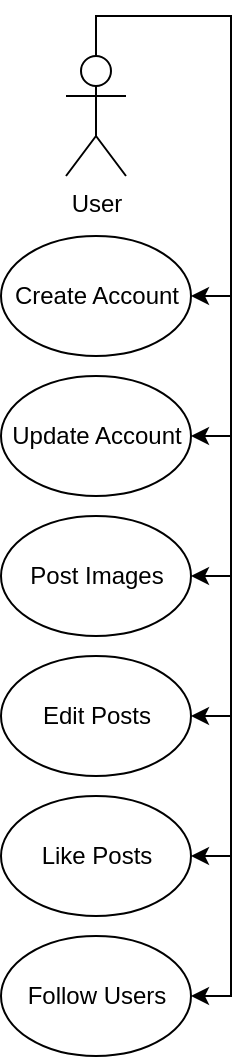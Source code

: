 <mxfile version="14.4.5" type="github">
  <diagram id="xQAQiBnubpCkgWLHh3Rl" name="Page-1">
    <mxGraphModel dx="371" dy="534" grid="1" gridSize="10" guides="1" tooltips="1" connect="1" arrows="1" fold="1" page="1" pageScale="1" pageWidth="850" pageHeight="1100" math="0" shadow="0">
      <root>
        <mxCell id="0" />
        <mxCell id="1" parent="0" />
        <mxCell id="hfRFohdYxngcztOoLjTW-9" style="edgeStyle=orthogonalEdgeStyle;rounded=0;orthogonalLoop=1;jettySize=auto;html=1;exitX=0.5;exitY=0;exitDx=0;exitDy=0;exitPerimeter=0;entryX=1;entryY=0.5;entryDx=0;entryDy=0;" edge="1" parent="1" source="hfRFohdYxngcztOoLjTW-1" target="hfRFohdYxngcztOoLjTW-7">
          <mxGeometry relative="1" as="geometry" />
        </mxCell>
        <mxCell id="hfRFohdYxngcztOoLjTW-10" style="edgeStyle=orthogonalEdgeStyle;rounded=0;orthogonalLoop=1;jettySize=auto;html=1;exitX=0.5;exitY=0;exitDx=0;exitDy=0;exitPerimeter=0;entryX=1;entryY=0.5;entryDx=0;entryDy=0;" edge="1" parent="1" source="hfRFohdYxngcztOoLjTW-1" target="hfRFohdYxngcztOoLjTW-2">
          <mxGeometry relative="1" as="geometry" />
        </mxCell>
        <mxCell id="hfRFohdYxngcztOoLjTW-11" style="edgeStyle=orthogonalEdgeStyle;rounded=0;orthogonalLoop=1;jettySize=auto;html=1;exitX=0.5;exitY=0;exitDx=0;exitDy=0;exitPerimeter=0;entryX=1;entryY=0.5;entryDx=0;entryDy=0;" edge="1" parent="1" source="hfRFohdYxngcztOoLjTW-1" target="hfRFohdYxngcztOoLjTW-3">
          <mxGeometry relative="1" as="geometry" />
        </mxCell>
        <mxCell id="hfRFohdYxngcztOoLjTW-12" style="edgeStyle=orthogonalEdgeStyle;rounded=0;orthogonalLoop=1;jettySize=auto;html=1;exitX=0.5;exitY=0;exitDx=0;exitDy=0;exitPerimeter=0;entryX=1;entryY=0.5;entryDx=0;entryDy=0;" edge="1" parent="1" source="hfRFohdYxngcztOoLjTW-1" target="hfRFohdYxngcztOoLjTW-4">
          <mxGeometry relative="1" as="geometry" />
        </mxCell>
        <mxCell id="hfRFohdYxngcztOoLjTW-13" style="edgeStyle=orthogonalEdgeStyle;rounded=0;orthogonalLoop=1;jettySize=auto;html=1;exitX=0.5;exitY=0;exitDx=0;exitDy=0;exitPerimeter=0;entryX=1;entryY=0.5;entryDx=0;entryDy=0;" edge="1" parent="1" source="hfRFohdYxngcztOoLjTW-1" target="hfRFohdYxngcztOoLjTW-5">
          <mxGeometry relative="1" as="geometry" />
        </mxCell>
        <mxCell id="hfRFohdYxngcztOoLjTW-14" style="edgeStyle=orthogonalEdgeStyle;rounded=0;orthogonalLoop=1;jettySize=auto;html=1;exitX=0.5;exitY=0;exitDx=0;exitDy=0;exitPerimeter=0;entryX=1;entryY=0.5;entryDx=0;entryDy=0;" edge="1" parent="1" source="hfRFohdYxngcztOoLjTW-1" target="hfRFohdYxngcztOoLjTW-6">
          <mxGeometry relative="1" as="geometry" />
        </mxCell>
        <mxCell id="hfRFohdYxngcztOoLjTW-1" value="User" style="shape=umlActor;verticalLabelPosition=bottom;verticalAlign=top;html=1;outlineConnect=0;" vertex="1" parent="1">
          <mxGeometry x="80" y="40" width="30" height="60" as="geometry" />
        </mxCell>
        <mxCell id="hfRFohdYxngcztOoLjTW-2" value="Create Account" style="ellipse;whiteSpace=wrap;html=1;" vertex="1" parent="1">
          <mxGeometry x="47.5" y="130" width="95" height="60" as="geometry" />
        </mxCell>
        <mxCell id="hfRFohdYxngcztOoLjTW-3" value="Update Account" style="ellipse;whiteSpace=wrap;html=1;" vertex="1" parent="1">
          <mxGeometry x="47.5" y="200" width="95" height="60" as="geometry" />
        </mxCell>
        <mxCell id="hfRFohdYxngcztOoLjTW-4" value="Post Images" style="ellipse;whiteSpace=wrap;html=1;" vertex="1" parent="1">
          <mxGeometry x="47.5" y="270" width="95" height="60" as="geometry" />
        </mxCell>
        <mxCell id="hfRFohdYxngcztOoLjTW-5" value="Edit Posts" style="ellipse;whiteSpace=wrap;html=1;" vertex="1" parent="1">
          <mxGeometry x="47.5" y="340" width="95" height="60" as="geometry" />
        </mxCell>
        <mxCell id="hfRFohdYxngcztOoLjTW-6" value="Like Posts" style="ellipse;whiteSpace=wrap;html=1;" vertex="1" parent="1">
          <mxGeometry x="47.5" y="410" width="95" height="60" as="geometry" />
        </mxCell>
        <mxCell id="hfRFohdYxngcztOoLjTW-7" value="Follow Users" style="ellipse;whiteSpace=wrap;html=1;" vertex="1" parent="1">
          <mxGeometry x="47.5" y="480" width="95" height="60" as="geometry" />
        </mxCell>
      </root>
    </mxGraphModel>
  </diagram>
</mxfile>
